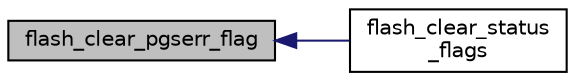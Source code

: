 digraph "flash_clear_pgserr_flag"
{
  edge [fontname="Helvetica",fontsize="10",labelfontname="Helvetica",labelfontsize="10"];
  node [fontname="Helvetica",fontsize="10",shape=record];
  rankdir="LR";
  Node1 [label="flash_clear_pgserr_flag",height=0.2,width=0.4,color="black", fillcolor="grey75", style="filled", fontcolor="black"];
  Node1 -> Node2 [dir="back",color="midnightblue",fontsize="10",style="solid",fontname="Helvetica"];
  Node2 [label="flash_clear_status\l_flags",height=0.2,width=0.4,color="black", fillcolor="white", style="filled",URL="$group__flash__file.html#ga8bf42e68b53ee74583675289608dae65",tooltip="Clear All Status Flags. "];
}

